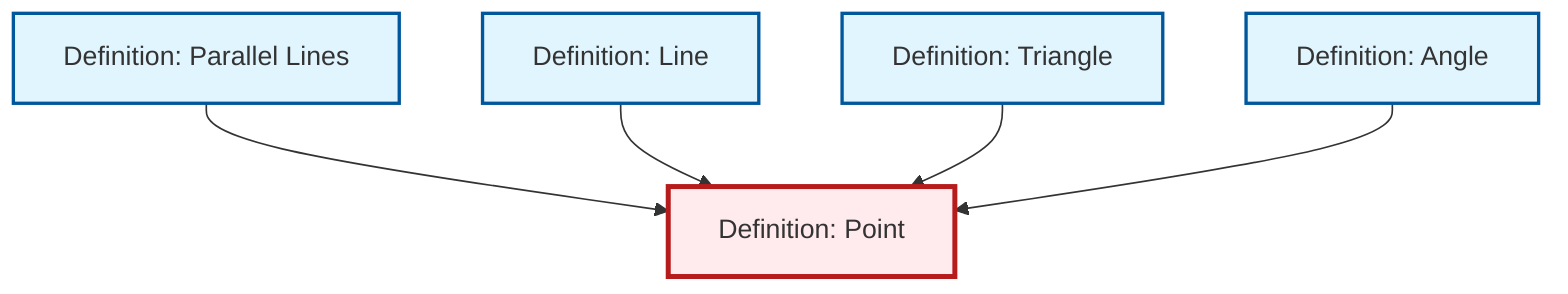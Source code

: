 graph TD
    classDef definition fill:#e1f5fe,stroke:#01579b,stroke-width:2px
    classDef theorem fill:#f3e5f5,stroke:#4a148c,stroke-width:2px
    classDef axiom fill:#fff3e0,stroke:#e65100,stroke-width:2px
    classDef example fill:#e8f5e9,stroke:#1b5e20,stroke-width:2px
    classDef current fill:#ffebee,stroke:#b71c1c,stroke-width:3px
    def-parallel["Definition: Parallel Lines"]:::definition
    def-line["Definition: Line"]:::definition
    def-triangle["Definition: Triangle"]:::definition
    def-angle["Definition: Angle"]:::definition
    def-point["Definition: Point"]:::definition
    def-parallel --> def-point
    def-line --> def-point
    def-triangle --> def-point
    def-angle --> def-point
    class def-point current